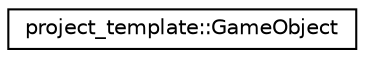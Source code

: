 digraph "Graphical Class Hierarchy"
{
 // LATEX_PDF_SIZE
  edge [fontname="Helvetica",fontsize="10",labelfontname="Helvetica",labelfontsize="10"];
  node [fontname="Helvetica",fontsize="10",shape=record];
  rankdir="LR";
  Node0 [label="project_template::GameObject",height=0.2,width=0.4,color="black", fillcolor="white", style="filled",URL="$classproject__template_1_1_game_object.html",tooltip=" "];
}
